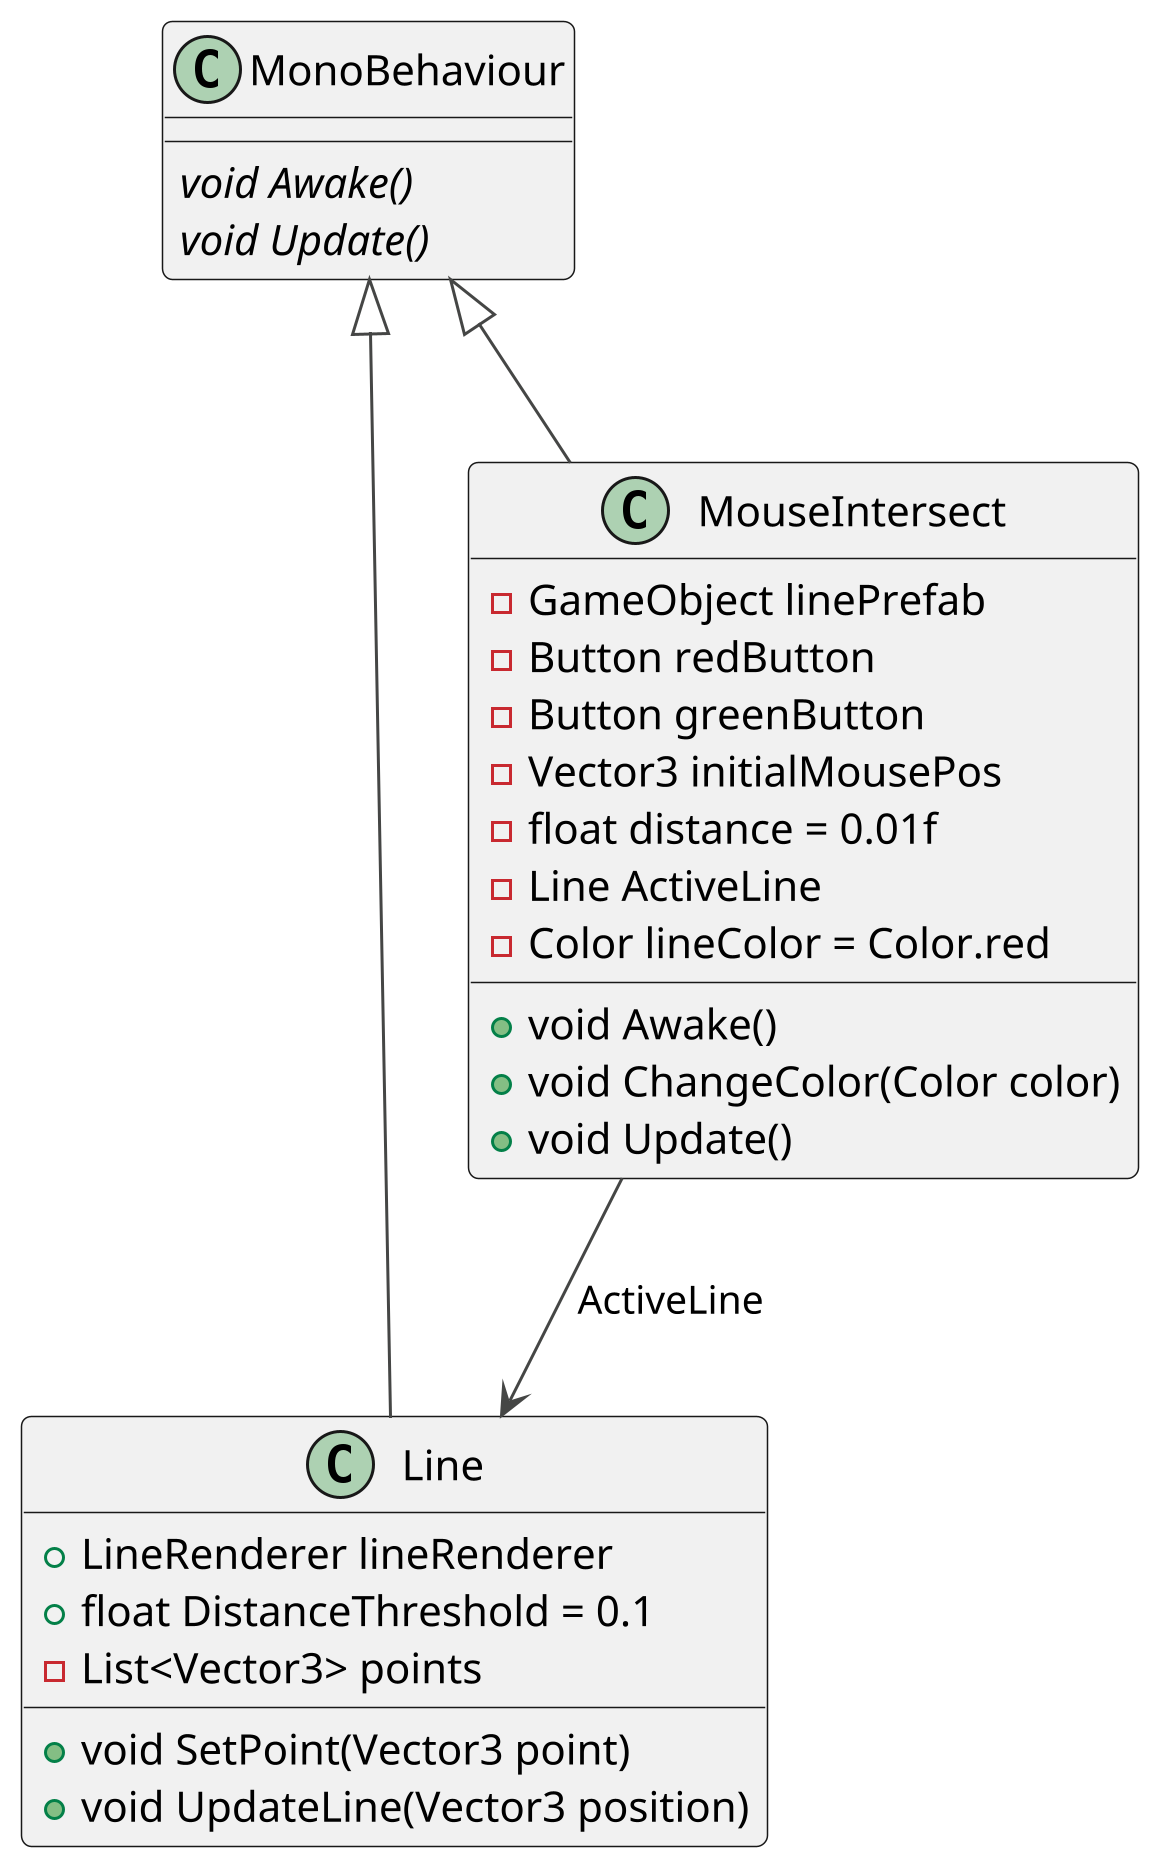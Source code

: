 @startuml Line
!theme vibrant
scale 3

class MonoBehaviour {
    {abstract} void Awake()
    {abstract} void Update()
}

class Line {
    + LineRenderer lineRenderer
    + float DistanceThreshold = 0.1
    - List<Vector3> points
    + void SetPoint(Vector3 point)
    + void UpdateLine(Vector3 position)
}

class MouseIntersect {
    - GameObject linePrefab
    - Button redButton
    - Button greenButton
    - Vector3 initialMousePos
    - float distance = 0.01f
    - Line ActiveLine
    - Color lineColor = Color.red
    + void Awake()
    + void ChangeColor(Color color)
    + void Update()
}

MonoBehaviour <|-- Line
MonoBehaviour <|-- MouseIntersect
MouseIntersect --> Line : ActiveLine
@enduml
